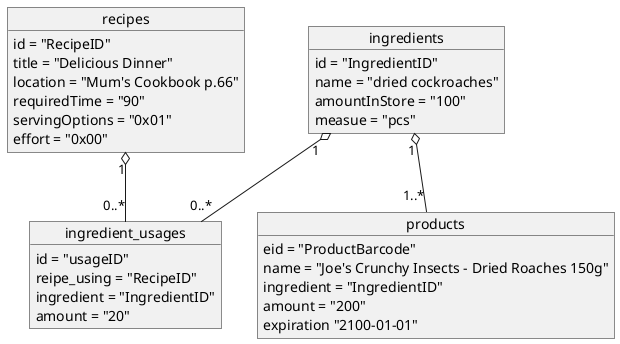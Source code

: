 @startuml

object recipes {
    id = "RecipeID"
    title = "Delicious Dinner"
    location = "Mum's Cookbook p.66"
    requiredTime = "90"
    servingOptions = "0x01"
    effort = "0x00"
}

object ingredients {
    id = "IngredientID"
    name = "dried cockroaches"
    amountInStore = "100"
    measue = "pcs"
}

object ingredient_usages {
    id = "usageID"
    reipe_using = "RecipeID"
    ingredient = "IngredientID"
    amount = "20"
}

object products {
    eid = "ProductBarcode"
    name = "Joe's Crunchy Insects - Dried Roaches 150g"
    ingredient = "IngredientID"
    amount = "200"
    expiration "2100-01-01"
}

recipes "1" o-- "0..*" ingredient_usages
ingredients "1" o-- "0..*" ingredient_usages
ingredients "1" o-- "1..*" products

@enduml

